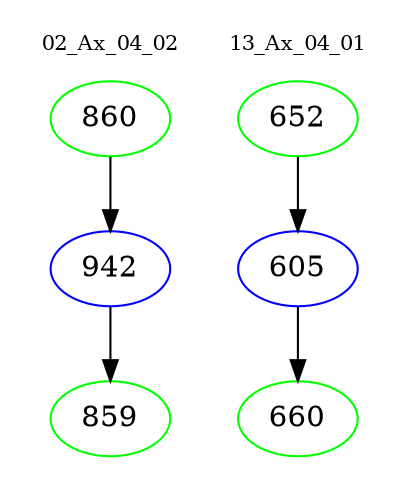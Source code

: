 digraph{
subgraph cluster_0 {
color = white
label = "02_Ax_04_02";
fontsize=10;
T0_860 [label="860", color="green"]
T0_860 -> T0_942 [color="black"]
T0_942 [label="942", color="blue"]
T0_942 -> T0_859 [color="black"]
T0_859 [label="859", color="green"]
}
subgraph cluster_1 {
color = white
label = "13_Ax_04_01";
fontsize=10;
T1_652 [label="652", color="green"]
T1_652 -> T1_605 [color="black"]
T1_605 [label="605", color="blue"]
T1_605 -> T1_660 [color="black"]
T1_660 [label="660", color="green"]
}
}

